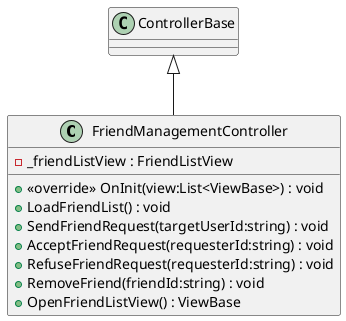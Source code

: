 @startuml
class FriendManagementController {
    - _friendListView : FriendListView
    + <<override>> OnInit(view:List<ViewBase>) : void
    + LoadFriendList() : void
    + SendFriendRequest(targetUserId:string) : void
    + AcceptFriendRequest(requesterId:string) : void
    + RefuseFriendRequest(requesterId:string) : void
    + RemoveFriend(friendId:string) : void
    + OpenFriendListView() : ViewBase
}
ControllerBase <|-- FriendManagementController
@enduml
